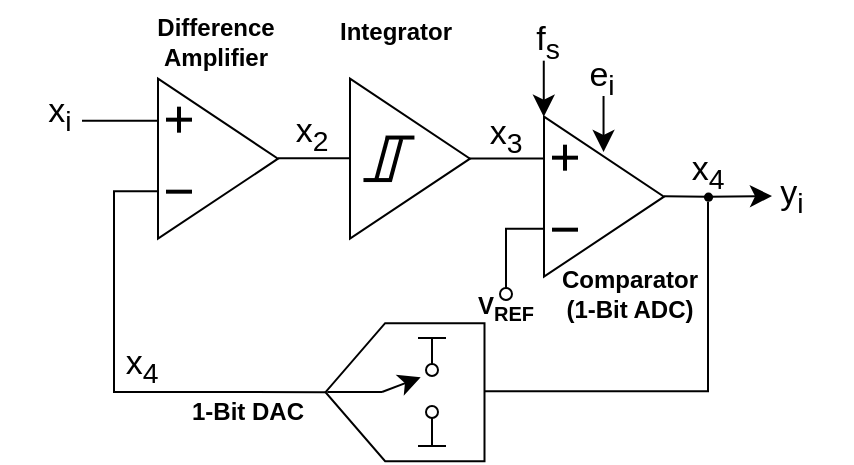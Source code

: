 <mxfile version="26.0.16">
  <diagram name="Seite-1" id="V-l8iS5-XDYmqC8b89Gf">
    <mxGraphModel dx="274" dy="318" grid="0" gridSize="10" guides="1" tooltips="1" connect="1" arrows="1" fold="1" page="0" pageScale="1" pageWidth="827" pageHeight="1169" math="0" shadow="0">
      <root>
        <mxCell id="0" />
        <mxCell id="1" parent="0" />
        <mxCell id="kHHLAMwt6aQDmPNVo9uf-49" value="" style="shape=partialRectangle;whiteSpace=wrap;html=1;bottom=0;right=0;fillColor=none;rotation=-180;" vertex="1" parent="1">
          <mxGeometry x="369" y="458.34" width="112" height="94.34" as="geometry" />
        </mxCell>
        <mxCell id="kHHLAMwt6aQDmPNVo9uf-50" value="&lt;font&gt;Comparator&lt;br&gt;(1-Bit ADC)&lt;/font&gt;" style="text;html=1;align=center;verticalAlign=middle;whiteSpace=wrap;rounded=0;fontSize=12;fontStyle=1" vertex="1" parent="1">
          <mxGeometry x="391" y="489" width="102" height="30" as="geometry" />
        </mxCell>
        <mxCell id="kHHLAMwt6aQDmPNVo9uf-51" value="" style="shape=offPageConnector;whiteSpace=wrap;html=1;rotation=90;" vertex="1" parent="1">
          <mxGeometry x="295" y="513.34" width="69" height="79.5" as="geometry" />
        </mxCell>
        <mxCell id="kHHLAMwt6aQDmPNVo9uf-52" value="" style="triangle;whiteSpace=wrap;html=1;" vertex="1" parent="1">
          <mxGeometry x="206" y="396.34" width="60" height="80" as="geometry" />
        </mxCell>
        <mxCell id="kHHLAMwt6aQDmPNVo9uf-53" value="" style="endArrow=none;html=1;rounded=0;fontSize=12;startSize=8;endSize=8;curved=1;" edge="1" parent="1">
          <mxGeometry width="50" height="50" relative="1" as="geometry">
            <mxPoint x="168" y="417.34" as="sourcePoint" />
            <mxPoint x="206" y="417.34" as="targetPoint" />
          </mxGeometry>
        </mxCell>
        <mxCell id="kHHLAMwt6aQDmPNVo9uf-54" value="" style="line;strokeWidth=2;direction=south;html=1;rotation=90;" vertex="1" parent="1">
          <mxGeometry x="211.5" y="410.34" width="10" height="13" as="geometry" />
        </mxCell>
        <mxCell id="kHHLAMwt6aQDmPNVo9uf-55" value="" style="line;strokeWidth=2;direction=south;html=1;rotation=-180;" vertex="1" parent="1">
          <mxGeometry x="211.5" y="410.34" width="10" height="13" as="geometry" />
        </mxCell>
        <mxCell id="kHHLAMwt6aQDmPNVo9uf-56" value="" style="line;strokeWidth=2;direction=south;html=1;rotation=90;" vertex="1" parent="1">
          <mxGeometry x="211.5" y="446.34" width="10" height="13" as="geometry" />
        </mxCell>
        <mxCell id="kHHLAMwt6aQDmPNVo9uf-57" value="" style="endArrow=none;html=1;rounded=0;fontSize=12;startSize=8;endSize=8;curved=1;" edge="1" parent="1">
          <mxGeometry width="50" height="50" relative="1" as="geometry">
            <mxPoint x="266" y="436.18" as="sourcePoint" />
            <mxPoint x="304" y="436.18" as="targetPoint" />
          </mxGeometry>
        </mxCell>
        <mxCell id="kHHLAMwt6aQDmPNVo9uf-58" value="" style="triangle;whiteSpace=wrap;html=1;" vertex="1" parent="1">
          <mxGeometry x="302" y="396.34" width="60" height="80" as="geometry" />
        </mxCell>
        <mxCell id="kHHLAMwt6aQDmPNVo9uf-59" value="" style="line;strokeWidth=2;direction=south;html=1;rotation=90;" vertex="1" parent="1">
          <mxGeometry x="322" y="418.55" width="10" height="14.45" as="geometry" />
        </mxCell>
        <mxCell id="kHHLAMwt6aQDmPNVo9uf-60" value="" style="line;strokeWidth=2;direction=south;html=1;rotation=15;" vertex="1" parent="1">
          <mxGeometry x="312.99" y="425.33" width="10" height="21.68" as="geometry" />
        </mxCell>
        <mxCell id="kHHLAMwt6aQDmPNVo9uf-61" value="" style="line;strokeWidth=2;direction=south;html=1;rotation=15;" vertex="1" parent="1">
          <mxGeometry x="319.82" y="426.17" width="10" height="21.84" as="geometry" />
        </mxCell>
        <mxCell id="kHHLAMwt6aQDmPNVo9uf-62" value="" style="line;strokeWidth=2;direction=south;html=1;rotation=90;" vertex="1" parent="1">
          <mxGeometry x="310.82" y="439.94" width="10" height="14.18" as="geometry" />
        </mxCell>
        <mxCell id="kHHLAMwt6aQDmPNVo9uf-63" value="" style="triangle;whiteSpace=wrap;html=1;" vertex="1" parent="1">
          <mxGeometry x="399" y="415.34" width="60" height="80" as="geometry" />
        </mxCell>
        <mxCell id="kHHLAMwt6aQDmPNVo9uf-64" value="" style="line;strokeWidth=2;direction=south;html=1;rotation=90;" vertex="1" parent="1">
          <mxGeometry x="404.5" y="429.34" width="10" height="13" as="geometry" />
        </mxCell>
        <mxCell id="kHHLAMwt6aQDmPNVo9uf-65" value="" style="line;strokeWidth=2;direction=south;html=1;rotation=-180;" vertex="1" parent="1">
          <mxGeometry x="404.5" y="429.34" width="10" height="13" as="geometry" />
        </mxCell>
        <mxCell id="kHHLAMwt6aQDmPNVo9uf-66" value="" style="line;strokeWidth=2;direction=south;html=1;rotation=90;" vertex="1" parent="1">
          <mxGeometry x="404.5" y="465.34" width="10" height="13" as="geometry" />
        </mxCell>
        <mxCell id="kHHLAMwt6aQDmPNVo9uf-67" value="" style="endArrow=none;html=1;rounded=0;fontSize=12;startSize=8;endSize=8;curved=1;" edge="1" parent="1">
          <mxGeometry width="50" height="50" relative="1" as="geometry">
            <mxPoint x="361" y="436.27" as="sourcePoint" />
            <mxPoint x="399" y="436.27" as="targetPoint" />
          </mxGeometry>
        </mxCell>
        <mxCell id="kHHLAMwt6aQDmPNVo9uf-68" value="" style="shape=partialRectangle;whiteSpace=wrap;html=1;bottom=0;right=0;fillColor=none;" vertex="1" parent="1">
          <mxGeometry x="380" y="471.34" width="19" height="29.66" as="geometry" />
        </mxCell>
        <mxCell id="kHHLAMwt6aQDmPNVo9uf-69" value="" style="ellipse;whiteSpace=wrap;html=1;aspect=fixed;" vertex="1" parent="1">
          <mxGeometry x="377" y="501" width="6" height="6" as="geometry" />
        </mxCell>
        <mxCell id="kHHLAMwt6aQDmPNVo9uf-70" value="" style="endArrow=none;html=1;rounded=0;fontSize=12;startSize=8;endSize=8;curved=1;" edge="1" parent="1" source="kHHLAMwt6aQDmPNVo9uf-72">
          <mxGeometry width="50" height="50" relative="1" as="geometry">
            <mxPoint x="459" y="455.13" as="sourcePoint" />
            <mxPoint x="481" y="456" as="targetPoint" />
          </mxGeometry>
        </mxCell>
        <mxCell id="kHHLAMwt6aQDmPNVo9uf-71" value="" style="endArrow=none;html=1;rounded=0;fontSize=12;startSize=8;endSize=8;curved=1;entryX=-0.121;entryY=0.467;entryDx=0;entryDy=0;entryPerimeter=0;" edge="1" parent="1" target="kHHLAMwt6aQDmPNVo9uf-72">
          <mxGeometry width="50" height="50" relative="1" as="geometry">
            <mxPoint x="459" y="455.13" as="sourcePoint" />
            <mxPoint x="497" y="455.13" as="targetPoint" />
          </mxGeometry>
        </mxCell>
        <mxCell id="kHHLAMwt6aQDmPNVo9uf-72" value="" style="shape=waypoint;sketch=0;fillStyle=solid;size=6;pointerEvents=1;points=[];fillColor=none;resizable=0;rotatable=0;perimeter=centerPerimeter;snapToPoint=1;fontSize=7;strokeWidth=0.3;" vertex="1" parent="1">
          <mxGeometry x="471.01" y="445.34" width="20" height="20" as="geometry" />
        </mxCell>
        <mxCell id="kHHLAMwt6aQDmPNVo9uf-73" value="" style="line;strokeWidth=1;direction=south;html=1;rotation=90;" vertex="1" parent="1">
          <mxGeometry x="338" y="519" width="10" height="14" as="geometry" />
        </mxCell>
        <mxCell id="kHHLAMwt6aQDmPNVo9uf-74" value="" style="line;strokeWidth=1;direction=south;html=1;rotation=-180;" vertex="1" parent="1">
          <mxGeometry x="338" y="525.92" width="10" height="16.68" as="geometry" />
        </mxCell>
        <mxCell id="kHHLAMwt6aQDmPNVo9uf-75" value="" style="ellipse;whiteSpace=wrap;html=1;aspect=fixed;" vertex="1" parent="1">
          <mxGeometry x="340" y="539" width="6" height="6" as="geometry" />
        </mxCell>
        <mxCell id="kHHLAMwt6aQDmPNVo9uf-76" value="" style="line;strokeWidth=1;direction=south;html=1;rotation=90;" vertex="1" parent="1">
          <mxGeometry x="338" y="573" width="10" height="14" as="geometry" />
        </mxCell>
        <mxCell id="kHHLAMwt6aQDmPNVo9uf-77" value="" style="line;strokeWidth=1;direction=south;html=1;rotation=-180;" vertex="1" parent="1">
          <mxGeometry x="338" y="563.0" width="10" height="16.68" as="geometry" />
        </mxCell>
        <mxCell id="kHHLAMwt6aQDmPNVo9uf-78" value="" style="ellipse;whiteSpace=wrap;html=1;aspect=fixed;" vertex="1" parent="1">
          <mxGeometry x="340" y="560" width="6" height="6" as="geometry" />
        </mxCell>
        <mxCell id="kHHLAMwt6aQDmPNVo9uf-79" value="" style="shape=partialRectangle;whiteSpace=wrap;html=1;bottom=0;right=0;fillColor=none;rotation=0;" vertex="1" parent="1">
          <mxGeometry x="184" y="452.66" width="21" height="100.34" as="geometry" />
        </mxCell>
        <mxCell id="kHHLAMwt6aQDmPNVo9uf-80" value="" style="endArrow=none;html=1;rounded=0;fontSize=12;startSize=8;endSize=8;curved=1;entryX=0.5;entryY=1;entryDx=0;entryDy=0;exitX=0;exitY=1;exitDx=0;exitDy=0;" edge="1" parent="1" source="kHHLAMwt6aQDmPNVo9uf-79" target="kHHLAMwt6aQDmPNVo9uf-51">
          <mxGeometry width="50" height="50" relative="1" as="geometry">
            <mxPoint x="198" y="599" as="sourcePoint" />
            <mxPoint x="248" y="549" as="targetPoint" />
          </mxGeometry>
        </mxCell>
        <mxCell id="kHHLAMwt6aQDmPNVo9uf-81" value="" style="endArrow=none;html=1;rounded=0;fontSize=12;startSize=8;endSize=8;curved=1;" edge="1" parent="1">
          <mxGeometry width="50" height="50" relative="1" as="geometry">
            <mxPoint x="290.64" y="553" as="sourcePoint" />
            <mxPoint x="318" y="553" as="targetPoint" />
          </mxGeometry>
        </mxCell>
        <mxCell id="kHHLAMwt6aQDmPNVo9uf-82" value="" style="endArrow=classic;html=1;rounded=0;fontSize=12;startSize=8;endSize=8;curved=1;" edge="1" parent="1">
          <mxGeometry width="50" height="50" relative="1" as="geometry">
            <mxPoint x="318" y="553" as="sourcePoint" />
            <mxPoint x="337.34" y="545.6" as="targetPoint" />
          </mxGeometry>
        </mxCell>
        <mxCell id="kHHLAMwt6aQDmPNVo9uf-83" value="" style="endArrow=classic;html=1;rounded=0;fontSize=12;startSize=8;endSize=8;curved=1;" edge="1" parent="1" source="kHHLAMwt6aQDmPNVo9uf-72">
          <mxGeometry width="50" height="50" relative="1" as="geometry">
            <mxPoint x="483.9" y="456" as="sourcePoint" />
            <mxPoint x="513" y="455" as="targetPoint" />
          </mxGeometry>
        </mxCell>
        <mxCell id="kHHLAMwt6aQDmPNVo9uf-84" value="x&lt;sub&gt;i&lt;/sub&gt;" style="text;html=1;align=center;verticalAlign=middle;whiteSpace=wrap;rounded=0;fontSize=17;" vertex="1" parent="1">
          <mxGeometry x="127" y="399.34" width="60" height="30" as="geometry" />
        </mxCell>
        <mxCell id="kHHLAMwt6aQDmPNVo9uf-85" value="&lt;font&gt;x&lt;sub&gt;2&lt;/sub&gt;&lt;/font&gt;" style="text;html=1;align=center;verticalAlign=middle;whiteSpace=wrap;rounded=0;fontSize=17;" vertex="1" parent="1">
          <mxGeometry x="252.99" y="408.55" width="60" height="30" as="geometry" />
        </mxCell>
        <mxCell id="kHHLAMwt6aQDmPNVo9uf-86" value="x&lt;sub&gt;3&lt;/sub&gt;" style="text;html=1;align=center;verticalAlign=middle;whiteSpace=wrap;rounded=0;fontSize=17;rotation=0;" vertex="1" parent="1">
          <mxGeometry x="350" y="409.94" width="60" height="30" as="geometry" />
        </mxCell>
        <mxCell id="kHHLAMwt6aQDmPNVo9uf-87" value="x&lt;sub&gt;4&lt;/sub&gt;" style="text;html=1;align=center;verticalAlign=middle;whiteSpace=wrap;rounded=0;fontSize=17;" vertex="1" parent="1">
          <mxGeometry x="451.01" y="428.34" width="60" height="30" as="geometry" />
        </mxCell>
        <mxCell id="kHHLAMwt6aQDmPNVo9uf-88" value="y&lt;sub&gt;i&lt;/sub&gt;" style="text;html=1;align=center;verticalAlign=middle;whiteSpace=wrap;rounded=0;fontSize=17;" vertex="1" parent="1">
          <mxGeometry x="493" y="440.34" width="60" height="30" as="geometry" />
        </mxCell>
        <mxCell id="kHHLAMwt6aQDmPNVo9uf-89" value="x&lt;sub&gt;4&lt;/sub&gt;" style="text;html=1;align=center;verticalAlign=middle;whiteSpace=wrap;rounded=0;fontSize=17;" vertex="1" parent="1">
          <mxGeometry x="167.5" y="524.92" width="60" height="30" as="geometry" />
        </mxCell>
        <mxCell id="kHHLAMwt6aQDmPNVo9uf-90" value="&lt;font&gt;1-Bit DAC&lt;/font&gt;" style="text;html=1;align=center;verticalAlign=middle;whiteSpace=wrap;rounded=0;fontSize=12;fontStyle=1" vertex="1" parent="1">
          <mxGeometry x="200" y="548" width="102" height="30" as="geometry" />
        </mxCell>
        <mxCell id="kHHLAMwt6aQDmPNVo9uf-91" value="f&lt;sub&gt;s&lt;/sub&gt;" style="text;html=1;align=center;verticalAlign=middle;whiteSpace=wrap;rounded=0;fontSize=17;" vertex="1" parent="1">
          <mxGeometry x="371" y="363" width="60" height="30" as="geometry" />
        </mxCell>
        <mxCell id="kHHLAMwt6aQDmPNVo9uf-92" value="e&lt;sub&gt;i&lt;/sub&gt;" style="text;html=1;align=center;verticalAlign=middle;whiteSpace=wrap;rounded=0;fontSize=17;" vertex="1" parent="1">
          <mxGeometry x="398" y="381.34" width="60" height="30" as="geometry" />
        </mxCell>
        <mxCell id="kHHLAMwt6aQDmPNVo9uf-93" value="" style="endArrow=classic;html=1;rounded=0;fontSize=12;startSize=8;endSize=8;curved=1;" edge="1" parent="1">
          <mxGeometry width="50" height="50" relative="1" as="geometry">
            <mxPoint x="398.89" y="387.34" as="sourcePoint" />
            <mxPoint x="398.89" y="415.34" as="targetPoint" />
          </mxGeometry>
        </mxCell>
        <mxCell id="kHHLAMwt6aQDmPNVo9uf-94" value="" style="endArrow=classic;html=1;rounded=0;fontSize=12;startSize=8;endSize=8;curved=1;" edge="1" parent="1">
          <mxGeometry width="50" height="50" relative="1" as="geometry">
            <mxPoint x="428.77" y="405" as="sourcePoint" />
            <mxPoint x="428.77" y="433" as="targetPoint" />
          </mxGeometry>
        </mxCell>
        <mxCell id="kHHLAMwt6aQDmPNVo9uf-95" value="V&lt;sub&gt;REF&lt;/sub&gt;" style="text;html=1;align=center;verticalAlign=middle;whiteSpace=wrap;rounded=0;fontSize=12;fontStyle=1" vertex="1" parent="1">
          <mxGeometry x="350" y="496" width="60" height="30" as="geometry" />
        </mxCell>
        <mxCell id="kHHLAMwt6aQDmPNVo9uf-96" value="Difference&lt;br&gt;Amplifier" style="text;html=1;align=center;verticalAlign=middle;whiteSpace=wrap;rounded=0;fontStyle=1" vertex="1" parent="1">
          <mxGeometry x="205" y="363" width="60" height="30" as="geometry" />
        </mxCell>
        <mxCell id="kHHLAMwt6aQDmPNVo9uf-97" value="Integrator" style="text;html=1;align=center;verticalAlign=middle;whiteSpace=wrap;rounded=0;fontStyle=1" vertex="1" parent="1">
          <mxGeometry x="294.82" y="357.61" width="60" height="30" as="geometry" />
        </mxCell>
      </root>
    </mxGraphModel>
  </diagram>
</mxfile>
